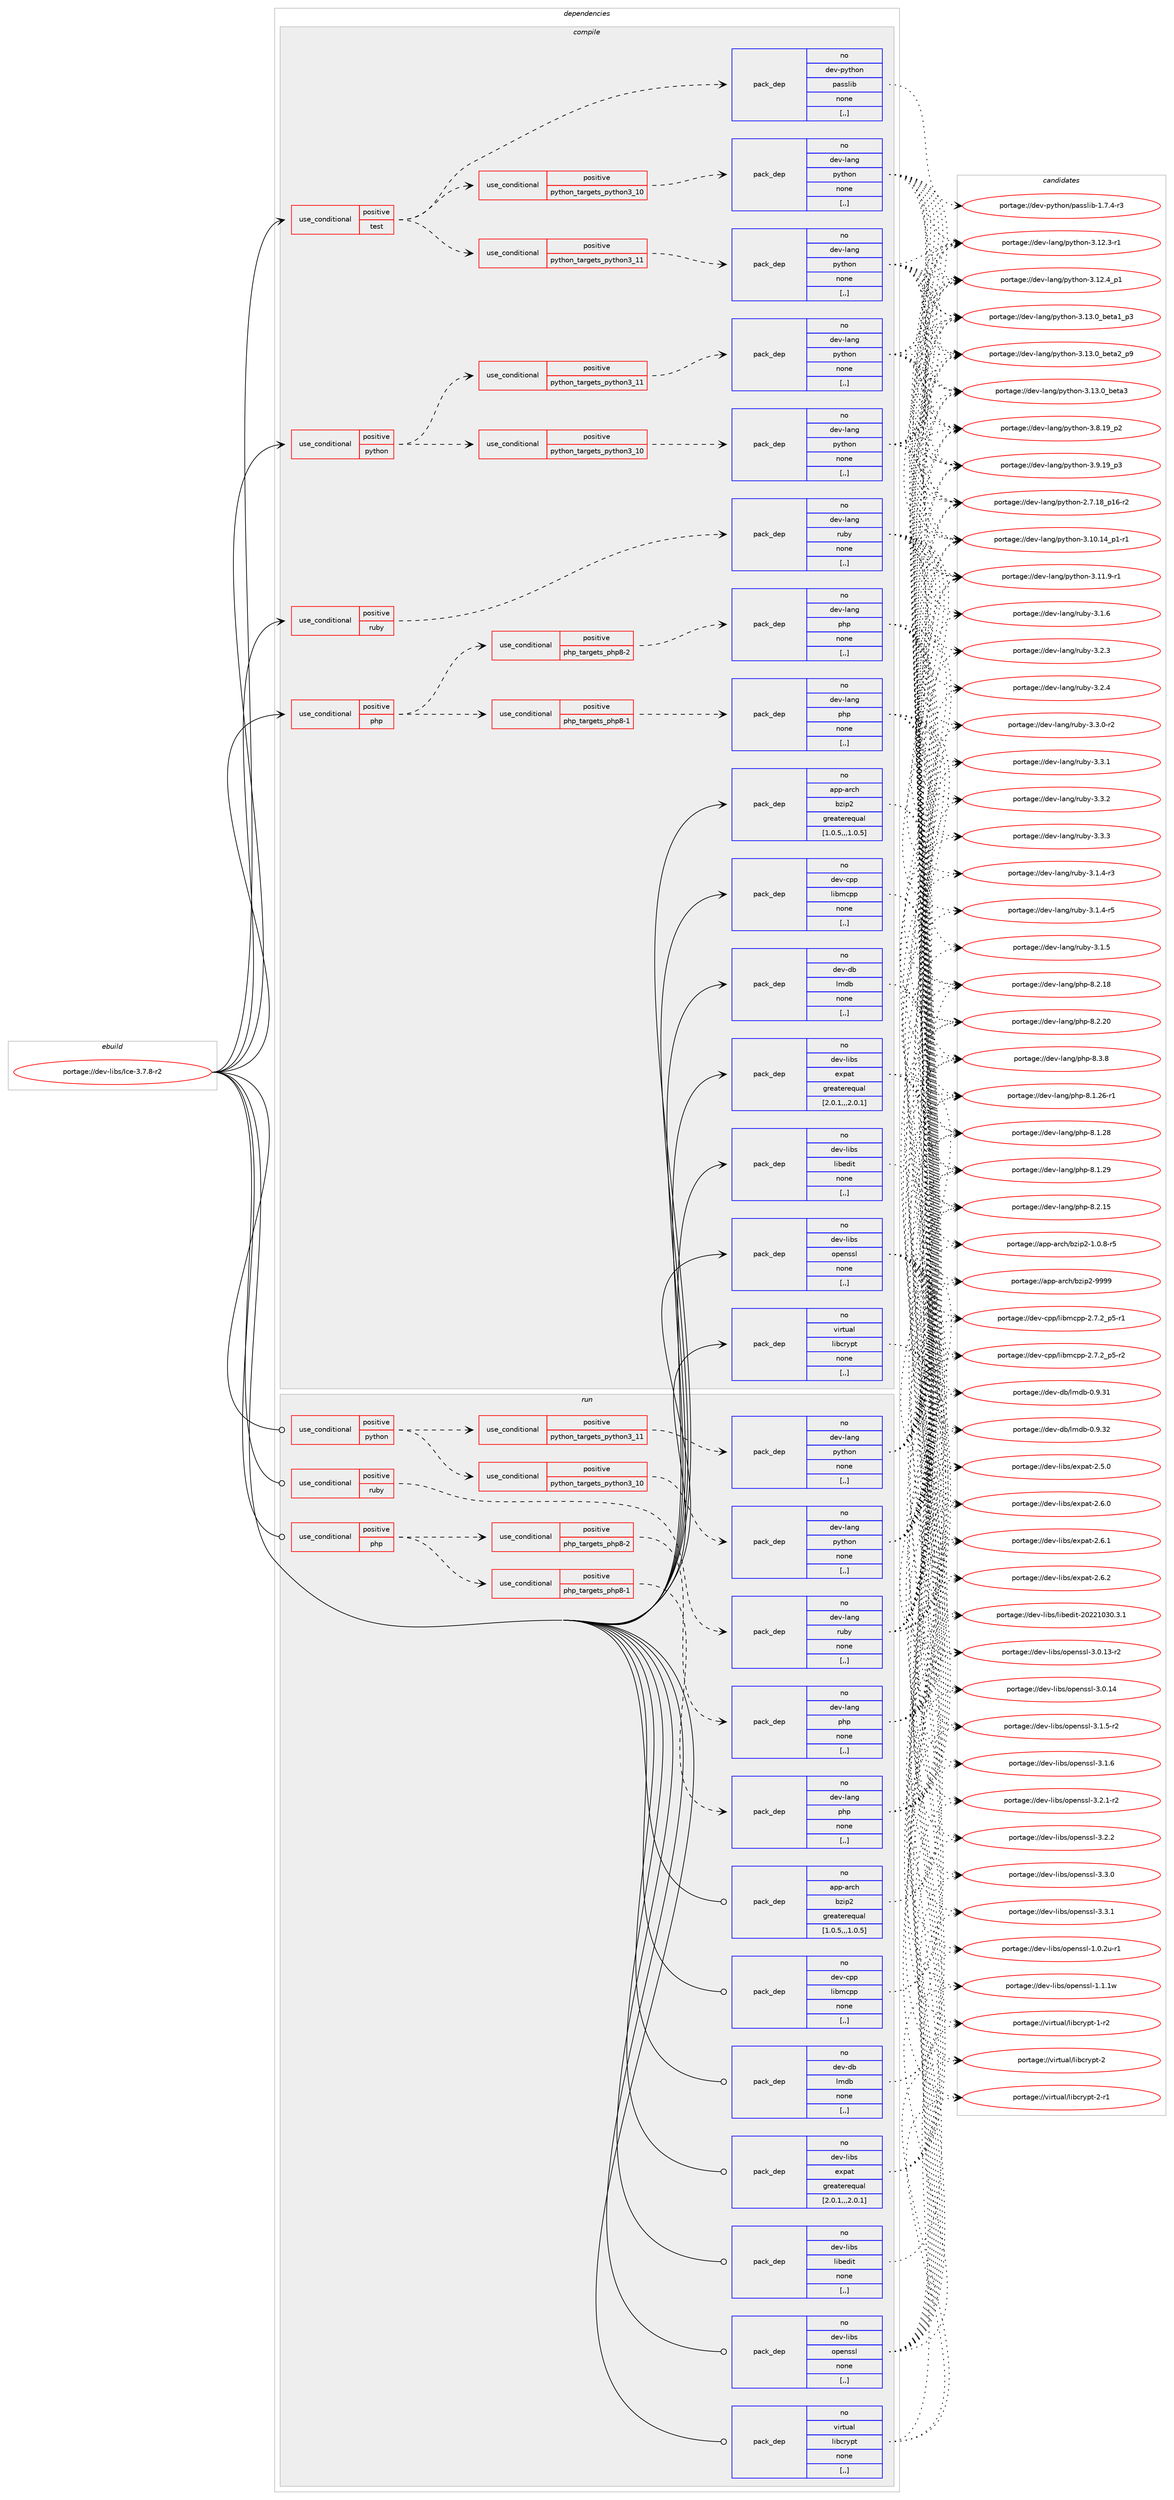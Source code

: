 digraph prolog {

# *************
# Graph options
# *************

newrank=true;
concentrate=true;
compound=true;
graph [rankdir=LR,fontname=Helvetica,fontsize=10,ranksep=1.5];#, ranksep=2.5, nodesep=0.2];
edge  [arrowhead=vee];
node  [fontname=Helvetica,fontsize=10];

# **********
# The ebuild
# **********

subgraph cluster_leftcol {
color=gray;
rank=same;
label=<<i>ebuild</i>>;
id [label="portage://dev-libs/Ice-3.7.8-r2", color=red, width=4, href="../dev-libs/Ice-3.7.8-r2.svg"];
}

# ****************
# The dependencies
# ****************

subgraph cluster_midcol {
color=gray;
label=<<i>dependencies</i>>;
subgraph cluster_compile {
fillcolor="#eeeeee";
style=filled;
label=<<i>compile</i>>;
subgraph cond24954 {
dependency103507 [label=<<TABLE BORDER="0" CELLBORDER="1" CELLSPACING="0" CELLPADDING="4"><TR><TD ROWSPAN="3" CELLPADDING="10">use_conditional</TD></TR><TR><TD>positive</TD></TR><TR><TD>php</TD></TR></TABLE>>, shape=none, color=red];
subgraph cond24955 {
dependency103508 [label=<<TABLE BORDER="0" CELLBORDER="1" CELLSPACING="0" CELLPADDING="4"><TR><TD ROWSPAN="3" CELLPADDING="10">use_conditional</TD></TR><TR><TD>positive</TD></TR><TR><TD>php_targets_php8-1</TD></TR></TABLE>>, shape=none, color=red];
subgraph pack77439 {
dependency103509 [label=<<TABLE BORDER="0" CELLBORDER="1" CELLSPACING="0" CELLPADDING="4" WIDTH="220"><TR><TD ROWSPAN="6" CELLPADDING="30">pack_dep</TD></TR><TR><TD WIDTH="110">no</TD></TR><TR><TD>dev-lang</TD></TR><TR><TD>php</TD></TR><TR><TD>none</TD></TR><TR><TD>[,,]</TD></TR></TABLE>>, shape=none, color=blue];
}
dependency103508:e -> dependency103509:w [weight=20,style="dashed",arrowhead="vee"];
}
dependency103507:e -> dependency103508:w [weight=20,style="dashed",arrowhead="vee"];
subgraph cond24956 {
dependency103510 [label=<<TABLE BORDER="0" CELLBORDER="1" CELLSPACING="0" CELLPADDING="4"><TR><TD ROWSPAN="3" CELLPADDING="10">use_conditional</TD></TR><TR><TD>positive</TD></TR><TR><TD>php_targets_php8-2</TD></TR></TABLE>>, shape=none, color=red];
subgraph pack77440 {
dependency103511 [label=<<TABLE BORDER="0" CELLBORDER="1" CELLSPACING="0" CELLPADDING="4" WIDTH="220"><TR><TD ROWSPAN="6" CELLPADDING="30">pack_dep</TD></TR><TR><TD WIDTH="110">no</TD></TR><TR><TD>dev-lang</TD></TR><TR><TD>php</TD></TR><TR><TD>none</TD></TR><TR><TD>[,,]</TD></TR></TABLE>>, shape=none, color=blue];
}
dependency103510:e -> dependency103511:w [weight=20,style="dashed",arrowhead="vee"];
}
dependency103507:e -> dependency103510:w [weight=20,style="dashed",arrowhead="vee"];
}
id:e -> dependency103507:w [weight=20,style="solid",arrowhead="vee"];
subgraph cond24957 {
dependency103512 [label=<<TABLE BORDER="0" CELLBORDER="1" CELLSPACING="0" CELLPADDING="4"><TR><TD ROWSPAN="3" CELLPADDING="10">use_conditional</TD></TR><TR><TD>positive</TD></TR><TR><TD>python</TD></TR></TABLE>>, shape=none, color=red];
subgraph cond24958 {
dependency103513 [label=<<TABLE BORDER="0" CELLBORDER="1" CELLSPACING="0" CELLPADDING="4"><TR><TD ROWSPAN="3" CELLPADDING="10">use_conditional</TD></TR><TR><TD>positive</TD></TR><TR><TD>python_targets_python3_10</TD></TR></TABLE>>, shape=none, color=red];
subgraph pack77441 {
dependency103514 [label=<<TABLE BORDER="0" CELLBORDER="1" CELLSPACING="0" CELLPADDING="4" WIDTH="220"><TR><TD ROWSPAN="6" CELLPADDING="30">pack_dep</TD></TR><TR><TD WIDTH="110">no</TD></TR><TR><TD>dev-lang</TD></TR><TR><TD>python</TD></TR><TR><TD>none</TD></TR><TR><TD>[,,]</TD></TR></TABLE>>, shape=none, color=blue];
}
dependency103513:e -> dependency103514:w [weight=20,style="dashed",arrowhead="vee"];
}
dependency103512:e -> dependency103513:w [weight=20,style="dashed",arrowhead="vee"];
subgraph cond24959 {
dependency103515 [label=<<TABLE BORDER="0" CELLBORDER="1" CELLSPACING="0" CELLPADDING="4"><TR><TD ROWSPAN="3" CELLPADDING="10">use_conditional</TD></TR><TR><TD>positive</TD></TR><TR><TD>python_targets_python3_11</TD></TR></TABLE>>, shape=none, color=red];
subgraph pack77442 {
dependency103516 [label=<<TABLE BORDER="0" CELLBORDER="1" CELLSPACING="0" CELLPADDING="4" WIDTH="220"><TR><TD ROWSPAN="6" CELLPADDING="30">pack_dep</TD></TR><TR><TD WIDTH="110">no</TD></TR><TR><TD>dev-lang</TD></TR><TR><TD>python</TD></TR><TR><TD>none</TD></TR><TR><TD>[,,]</TD></TR></TABLE>>, shape=none, color=blue];
}
dependency103515:e -> dependency103516:w [weight=20,style="dashed",arrowhead="vee"];
}
dependency103512:e -> dependency103515:w [weight=20,style="dashed",arrowhead="vee"];
}
id:e -> dependency103512:w [weight=20,style="solid",arrowhead="vee"];
subgraph cond24960 {
dependency103517 [label=<<TABLE BORDER="0" CELLBORDER="1" CELLSPACING="0" CELLPADDING="4"><TR><TD ROWSPAN="3" CELLPADDING="10">use_conditional</TD></TR><TR><TD>positive</TD></TR><TR><TD>ruby</TD></TR></TABLE>>, shape=none, color=red];
subgraph pack77443 {
dependency103518 [label=<<TABLE BORDER="0" CELLBORDER="1" CELLSPACING="0" CELLPADDING="4" WIDTH="220"><TR><TD ROWSPAN="6" CELLPADDING="30">pack_dep</TD></TR><TR><TD WIDTH="110">no</TD></TR><TR><TD>dev-lang</TD></TR><TR><TD>ruby</TD></TR><TR><TD>none</TD></TR><TR><TD>[,,]</TD></TR></TABLE>>, shape=none, color=blue];
}
dependency103517:e -> dependency103518:w [weight=20,style="dashed",arrowhead="vee"];
}
id:e -> dependency103517:w [weight=20,style="solid",arrowhead="vee"];
subgraph cond24961 {
dependency103519 [label=<<TABLE BORDER="0" CELLBORDER="1" CELLSPACING="0" CELLPADDING="4"><TR><TD ROWSPAN="3" CELLPADDING="10">use_conditional</TD></TR><TR><TD>positive</TD></TR><TR><TD>test</TD></TR></TABLE>>, shape=none, color=red];
subgraph cond24962 {
dependency103520 [label=<<TABLE BORDER="0" CELLBORDER="1" CELLSPACING="0" CELLPADDING="4"><TR><TD ROWSPAN="3" CELLPADDING="10">use_conditional</TD></TR><TR><TD>positive</TD></TR><TR><TD>python_targets_python3_10</TD></TR></TABLE>>, shape=none, color=red];
subgraph pack77444 {
dependency103521 [label=<<TABLE BORDER="0" CELLBORDER="1" CELLSPACING="0" CELLPADDING="4" WIDTH="220"><TR><TD ROWSPAN="6" CELLPADDING="30">pack_dep</TD></TR><TR><TD WIDTH="110">no</TD></TR><TR><TD>dev-lang</TD></TR><TR><TD>python</TD></TR><TR><TD>none</TD></TR><TR><TD>[,,]</TD></TR></TABLE>>, shape=none, color=blue];
}
dependency103520:e -> dependency103521:w [weight=20,style="dashed",arrowhead="vee"];
}
dependency103519:e -> dependency103520:w [weight=20,style="dashed",arrowhead="vee"];
subgraph cond24963 {
dependency103522 [label=<<TABLE BORDER="0" CELLBORDER="1" CELLSPACING="0" CELLPADDING="4"><TR><TD ROWSPAN="3" CELLPADDING="10">use_conditional</TD></TR><TR><TD>positive</TD></TR><TR><TD>python_targets_python3_11</TD></TR></TABLE>>, shape=none, color=red];
subgraph pack77445 {
dependency103523 [label=<<TABLE BORDER="0" CELLBORDER="1" CELLSPACING="0" CELLPADDING="4" WIDTH="220"><TR><TD ROWSPAN="6" CELLPADDING="30">pack_dep</TD></TR><TR><TD WIDTH="110">no</TD></TR><TR><TD>dev-lang</TD></TR><TR><TD>python</TD></TR><TR><TD>none</TD></TR><TR><TD>[,,]</TD></TR></TABLE>>, shape=none, color=blue];
}
dependency103522:e -> dependency103523:w [weight=20,style="dashed",arrowhead="vee"];
}
dependency103519:e -> dependency103522:w [weight=20,style="dashed",arrowhead="vee"];
subgraph pack77446 {
dependency103524 [label=<<TABLE BORDER="0" CELLBORDER="1" CELLSPACING="0" CELLPADDING="4" WIDTH="220"><TR><TD ROWSPAN="6" CELLPADDING="30">pack_dep</TD></TR><TR><TD WIDTH="110">no</TD></TR><TR><TD>dev-python</TD></TR><TR><TD>passlib</TD></TR><TR><TD>none</TD></TR><TR><TD>[,,]</TD></TR></TABLE>>, shape=none, color=blue];
}
dependency103519:e -> dependency103524:w [weight=20,style="dashed",arrowhead="vee"];
}
id:e -> dependency103519:w [weight=20,style="solid",arrowhead="vee"];
subgraph pack77447 {
dependency103525 [label=<<TABLE BORDER="0" CELLBORDER="1" CELLSPACING="0" CELLPADDING="4" WIDTH="220"><TR><TD ROWSPAN="6" CELLPADDING="30">pack_dep</TD></TR><TR><TD WIDTH="110">no</TD></TR><TR><TD>app-arch</TD></TR><TR><TD>bzip2</TD></TR><TR><TD>greaterequal</TD></TR><TR><TD>[1.0.5,,,1.0.5]</TD></TR></TABLE>>, shape=none, color=blue];
}
id:e -> dependency103525:w [weight=20,style="solid",arrowhead="vee"];
subgraph pack77448 {
dependency103526 [label=<<TABLE BORDER="0" CELLBORDER="1" CELLSPACING="0" CELLPADDING="4" WIDTH="220"><TR><TD ROWSPAN="6" CELLPADDING="30">pack_dep</TD></TR><TR><TD WIDTH="110">no</TD></TR><TR><TD>dev-cpp</TD></TR><TR><TD>libmcpp</TD></TR><TR><TD>none</TD></TR><TR><TD>[,,]</TD></TR></TABLE>>, shape=none, color=blue];
}
id:e -> dependency103526:w [weight=20,style="solid",arrowhead="vee"];
subgraph pack77449 {
dependency103527 [label=<<TABLE BORDER="0" CELLBORDER="1" CELLSPACING="0" CELLPADDING="4" WIDTH="220"><TR><TD ROWSPAN="6" CELLPADDING="30">pack_dep</TD></TR><TR><TD WIDTH="110">no</TD></TR><TR><TD>dev-db</TD></TR><TR><TD>lmdb</TD></TR><TR><TD>none</TD></TR><TR><TD>[,,]</TD></TR></TABLE>>, shape=none, color=blue];
}
id:e -> dependency103527:w [weight=20,style="solid",arrowhead="vee"];
subgraph pack77450 {
dependency103528 [label=<<TABLE BORDER="0" CELLBORDER="1" CELLSPACING="0" CELLPADDING="4" WIDTH="220"><TR><TD ROWSPAN="6" CELLPADDING="30">pack_dep</TD></TR><TR><TD WIDTH="110">no</TD></TR><TR><TD>dev-libs</TD></TR><TR><TD>expat</TD></TR><TR><TD>greaterequal</TD></TR><TR><TD>[2.0.1,,,2.0.1]</TD></TR></TABLE>>, shape=none, color=blue];
}
id:e -> dependency103528:w [weight=20,style="solid",arrowhead="vee"];
subgraph pack77451 {
dependency103529 [label=<<TABLE BORDER="0" CELLBORDER="1" CELLSPACING="0" CELLPADDING="4" WIDTH="220"><TR><TD ROWSPAN="6" CELLPADDING="30">pack_dep</TD></TR><TR><TD WIDTH="110">no</TD></TR><TR><TD>dev-libs</TD></TR><TR><TD>libedit</TD></TR><TR><TD>none</TD></TR><TR><TD>[,,]</TD></TR></TABLE>>, shape=none, color=blue];
}
id:e -> dependency103529:w [weight=20,style="solid",arrowhead="vee"];
subgraph pack77452 {
dependency103530 [label=<<TABLE BORDER="0" CELLBORDER="1" CELLSPACING="0" CELLPADDING="4" WIDTH="220"><TR><TD ROWSPAN="6" CELLPADDING="30">pack_dep</TD></TR><TR><TD WIDTH="110">no</TD></TR><TR><TD>dev-libs</TD></TR><TR><TD>openssl</TD></TR><TR><TD>none</TD></TR><TR><TD>[,,]</TD></TR></TABLE>>, shape=none, color=blue];
}
id:e -> dependency103530:w [weight=20,style="solid",arrowhead="vee"];
subgraph pack77453 {
dependency103531 [label=<<TABLE BORDER="0" CELLBORDER="1" CELLSPACING="0" CELLPADDING="4" WIDTH="220"><TR><TD ROWSPAN="6" CELLPADDING="30">pack_dep</TD></TR><TR><TD WIDTH="110">no</TD></TR><TR><TD>virtual</TD></TR><TR><TD>libcrypt</TD></TR><TR><TD>none</TD></TR><TR><TD>[,,]</TD></TR></TABLE>>, shape=none, color=blue];
}
id:e -> dependency103531:w [weight=20,style="solid",arrowhead="vee"];
}
subgraph cluster_compileandrun {
fillcolor="#eeeeee";
style=filled;
label=<<i>compile and run</i>>;
}
subgraph cluster_run {
fillcolor="#eeeeee";
style=filled;
label=<<i>run</i>>;
subgraph cond24964 {
dependency103532 [label=<<TABLE BORDER="0" CELLBORDER="1" CELLSPACING="0" CELLPADDING="4"><TR><TD ROWSPAN="3" CELLPADDING="10">use_conditional</TD></TR><TR><TD>positive</TD></TR><TR><TD>php</TD></TR></TABLE>>, shape=none, color=red];
subgraph cond24965 {
dependency103533 [label=<<TABLE BORDER="0" CELLBORDER="1" CELLSPACING="0" CELLPADDING="4"><TR><TD ROWSPAN="3" CELLPADDING="10">use_conditional</TD></TR><TR><TD>positive</TD></TR><TR><TD>php_targets_php8-1</TD></TR></TABLE>>, shape=none, color=red];
subgraph pack77454 {
dependency103534 [label=<<TABLE BORDER="0" CELLBORDER="1" CELLSPACING="0" CELLPADDING="4" WIDTH="220"><TR><TD ROWSPAN="6" CELLPADDING="30">pack_dep</TD></TR><TR><TD WIDTH="110">no</TD></TR><TR><TD>dev-lang</TD></TR><TR><TD>php</TD></TR><TR><TD>none</TD></TR><TR><TD>[,,]</TD></TR></TABLE>>, shape=none, color=blue];
}
dependency103533:e -> dependency103534:w [weight=20,style="dashed",arrowhead="vee"];
}
dependency103532:e -> dependency103533:w [weight=20,style="dashed",arrowhead="vee"];
subgraph cond24966 {
dependency103535 [label=<<TABLE BORDER="0" CELLBORDER="1" CELLSPACING="0" CELLPADDING="4"><TR><TD ROWSPAN="3" CELLPADDING="10">use_conditional</TD></TR><TR><TD>positive</TD></TR><TR><TD>php_targets_php8-2</TD></TR></TABLE>>, shape=none, color=red];
subgraph pack77455 {
dependency103536 [label=<<TABLE BORDER="0" CELLBORDER="1" CELLSPACING="0" CELLPADDING="4" WIDTH="220"><TR><TD ROWSPAN="6" CELLPADDING="30">pack_dep</TD></TR><TR><TD WIDTH="110">no</TD></TR><TR><TD>dev-lang</TD></TR><TR><TD>php</TD></TR><TR><TD>none</TD></TR><TR><TD>[,,]</TD></TR></TABLE>>, shape=none, color=blue];
}
dependency103535:e -> dependency103536:w [weight=20,style="dashed",arrowhead="vee"];
}
dependency103532:e -> dependency103535:w [weight=20,style="dashed",arrowhead="vee"];
}
id:e -> dependency103532:w [weight=20,style="solid",arrowhead="odot"];
subgraph cond24967 {
dependency103537 [label=<<TABLE BORDER="0" CELLBORDER="1" CELLSPACING="0" CELLPADDING="4"><TR><TD ROWSPAN="3" CELLPADDING="10">use_conditional</TD></TR><TR><TD>positive</TD></TR><TR><TD>python</TD></TR></TABLE>>, shape=none, color=red];
subgraph cond24968 {
dependency103538 [label=<<TABLE BORDER="0" CELLBORDER="1" CELLSPACING="0" CELLPADDING="4"><TR><TD ROWSPAN="3" CELLPADDING="10">use_conditional</TD></TR><TR><TD>positive</TD></TR><TR><TD>python_targets_python3_10</TD></TR></TABLE>>, shape=none, color=red];
subgraph pack77456 {
dependency103539 [label=<<TABLE BORDER="0" CELLBORDER="1" CELLSPACING="0" CELLPADDING="4" WIDTH="220"><TR><TD ROWSPAN="6" CELLPADDING="30">pack_dep</TD></TR><TR><TD WIDTH="110">no</TD></TR><TR><TD>dev-lang</TD></TR><TR><TD>python</TD></TR><TR><TD>none</TD></TR><TR><TD>[,,]</TD></TR></TABLE>>, shape=none, color=blue];
}
dependency103538:e -> dependency103539:w [weight=20,style="dashed",arrowhead="vee"];
}
dependency103537:e -> dependency103538:w [weight=20,style="dashed",arrowhead="vee"];
subgraph cond24969 {
dependency103540 [label=<<TABLE BORDER="0" CELLBORDER="1" CELLSPACING="0" CELLPADDING="4"><TR><TD ROWSPAN="3" CELLPADDING="10">use_conditional</TD></TR><TR><TD>positive</TD></TR><TR><TD>python_targets_python3_11</TD></TR></TABLE>>, shape=none, color=red];
subgraph pack77457 {
dependency103541 [label=<<TABLE BORDER="0" CELLBORDER="1" CELLSPACING="0" CELLPADDING="4" WIDTH="220"><TR><TD ROWSPAN="6" CELLPADDING="30">pack_dep</TD></TR><TR><TD WIDTH="110">no</TD></TR><TR><TD>dev-lang</TD></TR><TR><TD>python</TD></TR><TR><TD>none</TD></TR><TR><TD>[,,]</TD></TR></TABLE>>, shape=none, color=blue];
}
dependency103540:e -> dependency103541:w [weight=20,style="dashed",arrowhead="vee"];
}
dependency103537:e -> dependency103540:w [weight=20,style="dashed",arrowhead="vee"];
}
id:e -> dependency103537:w [weight=20,style="solid",arrowhead="odot"];
subgraph cond24970 {
dependency103542 [label=<<TABLE BORDER="0" CELLBORDER="1" CELLSPACING="0" CELLPADDING="4"><TR><TD ROWSPAN="3" CELLPADDING="10">use_conditional</TD></TR><TR><TD>positive</TD></TR><TR><TD>ruby</TD></TR></TABLE>>, shape=none, color=red];
subgraph pack77458 {
dependency103543 [label=<<TABLE BORDER="0" CELLBORDER="1" CELLSPACING="0" CELLPADDING="4" WIDTH="220"><TR><TD ROWSPAN="6" CELLPADDING="30">pack_dep</TD></TR><TR><TD WIDTH="110">no</TD></TR><TR><TD>dev-lang</TD></TR><TR><TD>ruby</TD></TR><TR><TD>none</TD></TR><TR><TD>[,,]</TD></TR></TABLE>>, shape=none, color=blue];
}
dependency103542:e -> dependency103543:w [weight=20,style="dashed",arrowhead="vee"];
}
id:e -> dependency103542:w [weight=20,style="solid",arrowhead="odot"];
subgraph pack77459 {
dependency103544 [label=<<TABLE BORDER="0" CELLBORDER="1" CELLSPACING="0" CELLPADDING="4" WIDTH="220"><TR><TD ROWSPAN="6" CELLPADDING="30">pack_dep</TD></TR><TR><TD WIDTH="110">no</TD></TR><TR><TD>app-arch</TD></TR><TR><TD>bzip2</TD></TR><TR><TD>greaterequal</TD></TR><TR><TD>[1.0.5,,,1.0.5]</TD></TR></TABLE>>, shape=none, color=blue];
}
id:e -> dependency103544:w [weight=20,style="solid",arrowhead="odot"];
subgraph pack77460 {
dependency103545 [label=<<TABLE BORDER="0" CELLBORDER="1" CELLSPACING="0" CELLPADDING="4" WIDTH="220"><TR><TD ROWSPAN="6" CELLPADDING="30">pack_dep</TD></TR><TR><TD WIDTH="110">no</TD></TR><TR><TD>dev-cpp</TD></TR><TR><TD>libmcpp</TD></TR><TR><TD>none</TD></TR><TR><TD>[,,]</TD></TR></TABLE>>, shape=none, color=blue];
}
id:e -> dependency103545:w [weight=20,style="solid",arrowhead="odot"];
subgraph pack77461 {
dependency103546 [label=<<TABLE BORDER="0" CELLBORDER="1" CELLSPACING="0" CELLPADDING="4" WIDTH="220"><TR><TD ROWSPAN="6" CELLPADDING="30">pack_dep</TD></TR><TR><TD WIDTH="110">no</TD></TR><TR><TD>dev-db</TD></TR><TR><TD>lmdb</TD></TR><TR><TD>none</TD></TR><TR><TD>[,,]</TD></TR></TABLE>>, shape=none, color=blue];
}
id:e -> dependency103546:w [weight=20,style="solid",arrowhead="odot"];
subgraph pack77462 {
dependency103547 [label=<<TABLE BORDER="0" CELLBORDER="1" CELLSPACING="0" CELLPADDING="4" WIDTH="220"><TR><TD ROWSPAN="6" CELLPADDING="30">pack_dep</TD></TR><TR><TD WIDTH="110">no</TD></TR><TR><TD>dev-libs</TD></TR><TR><TD>expat</TD></TR><TR><TD>greaterequal</TD></TR><TR><TD>[2.0.1,,,2.0.1]</TD></TR></TABLE>>, shape=none, color=blue];
}
id:e -> dependency103547:w [weight=20,style="solid",arrowhead="odot"];
subgraph pack77463 {
dependency103548 [label=<<TABLE BORDER="0" CELLBORDER="1" CELLSPACING="0" CELLPADDING="4" WIDTH="220"><TR><TD ROWSPAN="6" CELLPADDING="30">pack_dep</TD></TR><TR><TD WIDTH="110">no</TD></TR><TR><TD>dev-libs</TD></TR><TR><TD>libedit</TD></TR><TR><TD>none</TD></TR><TR><TD>[,,]</TD></TR></TABLE>>, shape=none, color=blue];
}
id:e -> dependency103548:w [weight=20,style="solid",arrowhead="odot"];
subgraph pack77464 {
dependency103549 [label=<<TABLE BORDER="0" CELLBORDER="1" CELLSPACING="0" CELLPADDING="4" WIDTH="220"><TR><TD ROWSPAN="6" CELLPADDING="30">pack_dep</TD></TR><TR><TD WIDTH="110">no</TD></TR><TR><TD>dev-libs</TD></TR><TR><TD>openssl</TD></TR><TR><TD>none</TD></TR><TR><TD>[,,]</TD></TR></TABLE>>, shape=none, color=blue];
}
id:e -> dependency103549:w [weight=20,style="solid",arrowhead="odot"];
subgraph pack77465 {
dependency103550 [label=<<TABLE BORDER="0" CELLBORDER="1" CELLSPACING="0" CELLPADDING="4" WIDTH="220"><TR><TD ROWSPAN="6" CELLPADDING="30">pack_dep</TD></TR><TR><TD WIDTH="110">no</TD></TR><TR><TD>virtual</TD></TR><TR><TD>libcrypt</TD></TR><TR><TD>none</TD></TR><TR><TD>[,,]</TD></TR></TABLE>>, shape=none, color=blue];
}
id:e -> dependency103550:w [weight=20,style="solid",arrowhead="odot"];
}
}

# **************
# The candidates
# **************

subgraph cluster_choices {
rank=same;
color=gray;
label=<<i>candidates</i>>;

subgraph choice77439 {
color=black;
nodesep=1;
choice100101118451089711010347112104112455646494650544511449 [label="portage://dev-lang/php-8.1.26-r1", color=red, width=4,href="../dev-lang/php-8.1.26-r1.svg"];
choice10010111845108971101034711210411245564649465056 [label="portage://dev-lang/php-8.1.28", color=red, width=4,href="../dev-lang/php-8.1.28.svg"];
choice10010111845108971101034711210411245564649465057 [label="portage://dev-lang/php-8.1.29", color=red, width=4,href="../dev-lang/php-8.1.29.svg"];
choice10010111845108971101034711210411245564650464953 [label="portage://dev-lang/php-8.2.15", color=red, width=4,href="../dev-lang/php-8.2.15.svg"];
choice10010111845108971101034711210411245564650464956 [label="portage://dev-lang/php-8.2.18", color=red, width=4,href="../dev-lang/php-8.2.18.svg"];
choice10010111845108971101034711210411245564650465048 [label="portage://dev-lang/php-8.2.20", color=red, width=4,href="../dev-lang/php-8.2.20.svg"];
choice100101118451089711010347112104112455646514656 [label="portage://dev-lang/php-8.3.8", color=red, width=4,href="../dev-lang/php-8.3.8.svg"];
dependency103509:e -> choice100101118451089711010347112104112455646494650544511449:w [style=dotted,weight="100"];
dependency103509:e -> choice10010111845108971101034711210411245564649465056:w [style=dotted,weight="100"];
dependency103509:e -> choice10010111845108971101034711210411245564649465057:w [style=dotted,weight="100"];
dependency103509:e -> choice10010111845108971101034711210411245564650464953:w [style=dotted,weight="100"];
dependency103509:e -> choice10010111845108971101034711210411245564650464956:w [style=dotted,weight="100"];
dependency103509:e -> choice10010111845108971101034711210411245564650465048:w [style=dotted,weight="100"];
dependency103509:e -> choice100101118451089711010347112104112455646514656:w [style=dotted,weight="100"];
}
subgraph choice77440 {
color=black;
nodesep=1;
choice100101118451089711010347112104112455646494650544511449 [label="portage://dev-lang/php-8.1.26-r1", color=red, width=4,href="../dev-lang/php-8.1.26-r1.svg"];
choice10010111845108971101034711210411245564649465056 [label="portage://dev-lang/php-8.1.28", color=red, width=4,href="../dev-lang/php-8.1.28.svg"];
choice10010111845108971101034711210411245564649465057 [label="portage://dev-lang/php-8.1.29", color=red, width=4,href="../dev-lang/php-8.1.29.svg"];
choice10010111845108971101034711210411245564650464953 [label="portage://dev-lang/php-8.2.15", color=red, width=4,href="../dev-lang/php-8.2.15.svg"];
choice10010111845108971101034711210411245564650464956 [label="portage://dev-lang/php-8.2.18", color=red, width=4,href="../dev-lang/php-8.2.18.svg"];
choice10010111845108971101034711210411245564650465048 [label="portage://dev-lang/php-8.2.20", color=red, width=4,href="../dev-lang/php-8.2.20.svg"];
choice100101118451089711010347112104112455646514656 [label="portage://dev-lang/php-8.3.8", color=red, width=4,href="../dev-lang/php-8.3.8.svg"];
dependency103511:e -> choice100101118451089711010347112104112455646494650544511449:w [style=dotted,weight="100"];
dependency103511:e -> choice10010111845108971101034711210411245564649465056:w [style=dotted,weight="100"];
dependency103511:e -> choice10010111845108971101034711210411245564649465057:w [style=dotted,weight="100"];
dependency103511:e -> choice10010111845108971101034711210411245564650464953:w [style=dotted,weight="100"];
dependency103511:e -> choice10010111845108971101034711210411245564650464956:w [style=dotted,weight="100"];
dependency103511:e -> choice10010111845108971101034711210411245564650465048:w [style=dotted,weight="100"];
dependency103511:e -> choice100101118451089711010347112104112455646514656:w [style=dotted,weight="100"];
}
subgraph choice77441 {
color=black;
nodesep=1;
choice100101118451089711010347112121116104111110455046554649569511249544511450 [label="portage://dev-lang/python-2.7.18_p16-r2", color=red, width=4,href="../dev-lang/python-2.7.18_p16-r2.svg"];
choice100101118451089711010347112121116104111110455146494846495295112494511449 [label="portage://dev-lang/python-3.10.14_p1-r1", color=red, width=4,href="../dev-lang/python-3.10.14_p1-r1.svg"];
choice100101118451089711010347112121116104111110455146494946574511449 [label="portage://dev-lang/python-3.11.9-r1", color=red, width=4,href="../dev-lang/python-3.11.9-r1.svg"];
choice100101118451089711010347112121116104111110455146495046514511449 [label="portage://dev-lang/python-3.12.3-r1", color=red, width=4,href="../dev-lang/python-3.12.3-r1.svg"];
choice100101118451089711010347112121116104111110455146495046529511249 [label="portage://dev-lang/python-3.12.4_p1", color=red, width=4,href="../dev-lang/python-3.12.4_p1.svg"];
choice10010111845108971101034711212111610411111045514649514648959810111697499511251 [label="portage://dev-lang/python-3.13.0_beta1_p3", color=red, width=4,href="../dev-lang/python-3.13.0_beta1_p3.svg"];
choice10010111845108971101034711212111610411111045514649514648959810111697509511257 [label="portage://dev-lang/python-3.13.0_beta2_p9", color=red, width=4,href="../dev-lang/python-3.13.0_beta2_p9.svg"];
choice1001011184510897110103471121211161041111104551464951464895981011169751 [label="portage://dev-lang/python-3.13.0_beta3", color=red, width=4,href="../dev-lang/python-3.13.0_beta3.svg"];
choice100101118451089711010347112121116104111110455146564649579511250 [label="portage://dev-lang/python-3.8.19_p2", color=red, width=4,href="../dev-lang/python-3.8.19_p2.svg"];
choice100101118451089711010347112121116104111110455146574649579511251 [label="portage://dev-lang/python-3.9.19_p3", color=red, width=4,href="../dev-lang/python-3.9.19_p3.svg"];
dependency103514:e -> choice100101118451089711010347112121116104111110455046554649569511249544511450:w [style=dotted,weight="100"];
dependency103514:e -> choice100101118451089711010347112121116104111110455146494846495295112494511449:w [style=dotted,weight="100"];
dependency103514:e -> choice100101118451089711010347112121116104111110455146494946574511449:w [style=dotted,weight="100"];
dependency103514:e -> choice100101118451089711010347112121116104111110455146495046514511449:w [style=dotted,weight="100"];
dependency103514:e -> choice100101118451089711010347112121116104111110455146495046529511249:w [style=dotted,weight="100"];
dependency103514:e -> choice10010111845108971101034711212111610411111045514649514648959810111697499511251:w [style=dotted,weight="100"];
dependency103514:e -> choice10010111845108971101034711212111610411111045514649514648959810111697509511257:w [style=dotted,weight="100"];
dependency103514:e -> choice1001011184510897110103471121211161041111104551464951464895981011169751:w [style=dotted,weight="100"];
dependency103514:e -> choice100101118451089711010347112121116104111110455146564649579511250:w [style=dotted,weight="100"];
dependency103514:e -> choice100101118451089711010347112121116104111110455146574649579511251:w [style=dotted,weight="100"];
}
subgraph choice77442 {
color=black;
nodesep=1;
choice100101118451089711010347112121116104111110455046554649569511249544511450 [label="portage://dev-lang/python-2.7.18_p16-r2", color=red, width=4,href="../dev-lang/python-2.7.18_p16-r2.svg"];
choice100101118451089711010347112121116104111110455146494846495295112494511449 [label="portage://dev-lang/python-3.10.14_p1-r1", color=red, width=4,href="../dev-lang/python-3.10.14_p1-r1.svg"];
choice100101118451089711010347112121116104111110455146494946574511449 [label="portage://dev-lang/python-3.11.9-r1", color=red, width=4,href="../dev-lang/python-3.11.9-r1.svg"];
choice100101118451089711010347112121116104111110455146495046514511449 [label="portage://dev-lang/python-3.12.3-r1", color=red, width=4,href="../dev-lang/python-3.12.3-r1.svg"];
choice100101118451089711010347112121116104111110455146495046529511249 [label="portage://dev-lang/python-3.12.4_p1", color=red, width=4,href="../dev-lang/python-3.12.4_p1.svg"];
choice10010111845108971101034711212111610411111045514649514648959810111697499511251 [label="portage://dev-lang/python-3.13.0_beta1_p3", color=red, width=4,href="../dev-lang/python-3.13.0_beta1_p3.svg"];
choice10010111845108971101034711212111610411111045514649514648959810111697509511257 [label="portage://dev-lang/python-3.13.0_beta2_p9", color=red, width=4,href="../dev-lang/python-3.13.0_beta2_p9.svg"];
choice1001011184510897110103471121211161041111104551464951464895981011169751 [label="portage://dev-lang/python-3.13.0_beta3", color=red, width=4,href="../dev-lang/python-3.13.0_beta3.svg"];
choice100101118451089711010347112121116104111110455146564649579511250 [label="portage://dev-lang/python-3.8.19_p2", color=red, width=4,href="../dev-lang/python-3.8.19_p2.svg"];
choice100101118451089711010347112121116104111110455146574649579511251 [label="portage://dev-lang/python-3.9.19_p3", color=red, width=4,href="../dev-lang/python-3.9.19_p3.svg"];
dependency103516:e -> choice100101118451089711010347112121116104111110455046554649569511249544511450:w [style=dotted,weight="100"];
dependency103516:e -> choice100101118451089711010347112121116104111110455146494846495295112494511449:w [style=dotted,weight="100"];
dependency103516:e -> choice100101118451089711010347112121116104111110455146494946574511449:w [style=dotted,weight="100"];
dependency103516:e -> choice100101118451089711010347112121116104111110455146495046514511449:w [style=dotted,weight="100"];
dependency103516:e -> choice100101118451089711010347112121116104111110455146495046529511249:w [style=dotted,weight="100"];
dependency103516:e -> choice10010111845108971101034711212111610411111045514649514648959810111697499511251:w [style=dotted,weight="100"];
dependency103516:e -> choice10010111845108971101034711212111610411111045514649514648959810111697509511257:w [style=dotted,weight="100"];
dependency103516:e -> choice1001011184510897110103471121211161041111104551464951464895981011169751:w [style=dotted,weight="100"];
dependency103516:e -> choice100101118451089711010347112121116104111110455146564649579511250:w [style=dotted,weight="100"];
dependency103516:e -> choice100101118451089711010347112121116104111110455146574649579511251:w [style=dotted,weight="100"];
}
subgraph choice77443 {
color=black;
nodesep=1;
choice100101118451089711010347114117981214551464946524511451 [label="portage://dev-lang/ruby-3.1.4-r3", color=red, width=4,href="../dev-lang/ruby-3.1.4-r3.svg"];
choice100101118451089711010347114117981214551464946524511453 [label="portage://dev-lang/ruby-3.1.4-r5", color=red, width=4,href="../dev-lang/ruby-3.1.4-r5.svg"];
choice10010111845108971101034711411798121455146494653 [label="portage://dev-lang/ruby-3.1.5", color=red, width=4,href="../dev-lang/ruby-3.1.5.svg"];
choice10010111845108971101034711411798121455146494654 [label="portage://dev-lang/ruby-3.1.6", color=red, width=4,href="../dev-lang/ruby-3.1.6.svg"];
choice10010111845108971101034711411798121455146504651 [label="portage://dev-lang/ruby-3.2.3", color=red, width=4,href="../dev-lang/ruby-3.2.3.svg"];
choice10010111845108971101034711411798121455146504652 [label="portage://dev-lang/ruby-3.2.4", color=red, width=4,href="../dev-lang/ruby-3.2.4.svg"];
choice100101118451089711010347114117981214551465146484511450 [label="portage://dev-lang/ruby-3.3.0-r2", color=red, width=4,href="../dev-lang/ruby-3.3.0-r2.svg"];
choice10010111845108971101034711411798121455146514649 [label="portage://dev-lang/ruby-3.3.1", color=red, width=4,href="../dev-lang/ruby-3.3.1.svg"];
choice10010111845108971101034711411798121455146514650 [label="portage://dev-lang/ruby-3.3.2", color=red, width=4,href="../dev-lang/ruby-3.3.2.svg"];
choice10010111845108971101034711411798121455146514651 [label="portage://dev-lang/ruby-3.3.3", color=red, width=4,href="../dev-lang/ruby-3.3.3.svg"];
dependency103518:e -> choice100101118451089711010347114117981214551464946524511451:w [style=dotted,weight="100"];
dependency103518:e -> choice100101118451089711010347114117981214551464946524511453:w [style=dotted,weight="100"];
dependency103518:e -> choice10010111845108971101034711411798121455146494653:w [style=dotted,weight="100"];
dependency103518:e -> choice10010111845108971101034711411798121455146494654:w [style=dotted,weight="100"];
dependency103518:e -> choice10010111845108971101034711411798121455146504651:w [style=dotted,weight="100"];
dependency103518:e -> choice10010111845108971101034711411798121455146504652:w [style=dotted,weight="100"];
dependency103518:e -> choice100101118451089711010347114117981214551465146484511450:w [style=dotted,weight="100"];
dependency103518:e -> choice10010111845108971101034711411798121455146514649:w [style=dotted,weight="100"];
dependency103518:e -> choice10010111845108971101034711411798121455146514650:w [style=dotted,weight="100"];
dependency103518:e -> choice10010111845108971101034711411798121455146514651:w [style=dotted,weight="100"];
}
subgraph choice77444 {
color=black;
nodesep=1;
choice100101118451089711010347112121116104111110455046554649569511249544511450 [label="portage://dev-lang/python-2.7.18_p16-r2", color=red, width=4,href="../dev-lang/python-2.7.18_p16-r2.svg"];
choice100101118451089711010347112121116104111110455146494846495295112494511449 [label="portage://dev-lang/python-3.10.14_p1-r1", color=red, width=4,href="../dev-lang/python-3.10.14_p1-r1.svg"];
choice100101118451089711010347112121116104111110455146494946574511449 [label="portage://dev-lang/python-3.11.9-r1", color=red, width=4,href="../dev-lang/python-3.11.9-r1.svg"];
choice100101118451089711010347112121116104111110455146495046514511449 [label="portage://dev-lang/python-3.12.3-r1", color=red, width=4,href="../dev-lang/python-3.12.3-r1.svg"];
choice100101118451089711010347112121116104111110455146495046529511249 [label="portage://dev-lang/python-3.12.4_p1", color=red, width=4,href="../dev-lang/python-3.12.4_p1.svg"];
choice10010111845108971101034711212111610411111045514649514648959810111697499511251 [label="portage://dev-lang/python-3.13.0_beta1_p3", color=red, width=4,href="../dev-lang/python-3.13.0_beta1_p3.svg"];
choice10010111845108971101034711212111610411111045514649514648959810111697509511257 [label="portage://dev-lang/python-3.13.0_beta2_p9", color=red, width=4,href="../dev-lang/python-3.13.0_beta2_p9.svg"];
choice1001011184510897110103471121211161041111104551464951464895981011169751 [label="portage://dev-lang/python-3.13.0_beta3", color=red, width=4,href="../dev-lang/python-3.13.0_beta3.svg"];
choice100101118451089711010347112121116104111110455146564649579511250 [label="portage://dev-lang/python-3.8.19_p2", color=red, width=4,href="../dev-lang/python-3.8.19_p2.svg"];
choice100101118451089711010347112121116104111110455146574649579511251 [label="portage://dev-lang/python-3.9.19_p3", color=red, width=4,href="../dev-lang/python-3.9.19_p3.svg"];
dependency103521:e -> choice100101118451089711010347112121116104111110455046554649569511249544511450:w [style=dotted,weight="100"];
dependency103521:e -> choice100101118451089711010347112121116104111110455146494846495295112494511449:w [style=dotted,weight="100"];
dependency103521:e -> choice100101118451089711010347112121116104111110455146494946574511449:w [style=dotted,weight="100"];
dependency103521:e -> choice100101118451089711010347112121116104111110455146495046514511449:w [style=dotted,weight="100"];
dependency103521:e -> choice100101118451089711010347112121116104111110455146495046529511249:w [style=dotted,weight="100"];
dependency103521:e -> choice10010111845108971101034711212111610411111045514649514648959810111697499511251:w [style=dotted,weight="100"];
dependency103521:e -> choice10010111845108971101034711212111610411111045514649514648959810111697509511257:w [style=dotted,weight="100"];
dependency103521:e -> choice1001011184510897110103471121211161041111104551464951464895981011169751:w [style=dotted,weight="100"];
dependency103521:e -> choice100101118451089711010347112121116104111110455146564649579511250:w [style=dotted,weight="100"];
dependency103521:e -> choice100101118451089711010347112121116104111110455146574649579511251:w [style=dotted,weight="100"];
}
subgraph choice77445 {
color=black;
nodesep=1;
choice100101118451089711010347112121116104111110455046554649569511249544511450 [label="portage://dev-lang/python-2.7.18_p16-r2", color=red, width=4,href="../dev-lang/python-2.7.18_p16-r2.svg"];
choice100101118451089711010347112121116104111110455146494846495295112494511449 [label="portage://dev-lang/python-3.10.14_p1-r1", color=red, width=4,href="../dev-lang/python-3.10.14_p1-r1.svg"];
choice100101118451089711010347112121116104111110455146494946574511449 [label="portage://dev-lang/python-3.11.9-r1", color=red, width=4,href="../dev-lang/python-3.11.9-r1.svg"];
choice100101118451089711010347112121116104111110455146495046514511449 [label="portage://dev-lang/python-3.12.3-r1", color=red, width=4,href="../dev-lang/python-3.12.3-r1.svg"];
choice100101118451089711010347112121116104111110455146495046529511249 [label="portage://dev-lang/python-3.12.4_p1", color=red, width=4,href="../dev-lang/python-3.12.4_p1.svg"];
choice10010111845108971101034711212111610411111045514649514648959810111697499511251 [label="portage://dev-lang/python-3.13.0_beta1_p3", color=red, width=4,href="../dev-lang/python-3.13.0_beta1_p3.svg"];
choice10010111845108971101034711212111610411111045514649514648959810111697509511257 [label="portage://dev-lang/python-3.13.0_beta2_p9", color=red, width=4,href="../dev-lang/python-3.13.0_beta2_p9.svg"];
choice1001011184510897110103471121211161041111104551464951464895981011169751 [label="portage://dev-lang/python-3.13.0_beta3", color=red, width=4,href="../dev-lang/python-3.13.0_beta3.svg"];
choice100101118451089711010347112121116104111110455146564649579511250 [label="portage://dev-lang/python-3.8.19_p2", color=red, width=4,href="../dev-lang/python-3.8.19_p2.svg"];
choice100101118451089711010347112121116104111110455146574649579511251 [label="portage://dev-lang/python-3.9.19_p3", color=red, width=4,href="../dev-lang/python-3.9.19_p3.svg"];
dependency103523:e -> choice100101118451089711010347112121116104111110455046554649569511249544511450:w [style=dotted,weight="100"];
dependency103523:e -> choice100101118451089711010347112121116104111110455146494846495295112494511449:w [style=dotted,weight="100"];
dependency103523:e -> choice100101118451089711010347112121116104111110455146494946574511449:w [style=dotted,weight="100"];
dependency103523:e -> choice100101118451089711010347112121116104111110455146495046514511449:w [style=dotted,weight="100"];
dependency103523:e -> choice100101118451089711010347112121116104111110455146495046529511249:w [style=dotted,weight="100"];
dependency103523:e -> choice10010111845108971101034711212111610411111045514649514648959810111697499511251:w [style=dotted,weight="100"];
dependency103523:e -> choice10010111845108971101034711212111610411111045514649514648959810111697509511257:w [style=dotted,weight="100"];
dependency103523:e -> choice1001011184510897110103471121211161041111104551464951464895981011169751:w [style=dotted,weight="100"];
dependency103523:e -> choice100101118451089711010347112121116104111110455146564649579511250:w [style=dotted,weight="100"];
dependency103523:e -> choice100101118451089711010347112121116104111110455146574649579511251:w [style=dotted,weight="100"];
}
subgraph choice77446 {
color=black;
nodesep=1;
choice100101118451121211161041111104711297115115108105984549465546524511451 [label="portage://dev-python/passlib-1.7.4-r3", color=red, width=4,href="../dev-python/passlib-1.7.4-r3.svg"];
dependency103524:e -> choice100101118451121211161041111104711297115115108105984549465546524511451:w [style=dotted,weight="100"];
}
subgraph choice77447 {
color=black;
nodesep=1;
choice971121124597114991044798122105112504549464846564511453 [label="portage://app-arch/bzip2-1.0.8-r5", color=red, width=4,href="../app-arch/bzip2-1.0.8-r5.svg"];
choice971121124597114991044798122105112504557575757 [label="portage://app-arch/bzip2-9999", color=red, width=4,href="../app-arch/bzip2-9999.svg"];
dependency103525:e -> choice971121124597114991044798122105112504549464846564511453:w [style=dotted,weight="100"];
dependency103525:e -> choice971121124597114991044798122105112504557575757:w [style=dotted,weight="100"];
}
subgraph choice77448 {
color=black;
nodesep=1;
choice100101118459911211247108105981099911211245504655465095112534511449 [label="portage://dev-cpp/libmcpp-2.7.2_p5-r1", color=red, width=4,href="../dev-cpp/libmcpp-2.7.2_p5-r1.svg"];
choice100101118459911211247108105981099911211245504655465095112534511450 [label="portage://dev-cpp/libmcpp-2.7.2_p5-r2", color=red, width=4,href="../dev-cpp/libmcpp-2.7.2_p5-r2.svg"];
dependency103526:e -> choice100101118459911211247108105981099911211245504655465095112534511449:w [style=dotted,weight="100"];
dependency103526:e -> choice100101118459911211247108105981099911211245504655465095112534511450:w [style=dotted,weight="100"];
}
subgraph choice77449 {
color=black;
nodesep=1;
choice1001011184510098471081091009845484657465149 [label="portage://dev-db/lmdb-0.9.31", color=red, width=4,href="../dev-db/lmdb-0.9.31.svg"];
choice1001011184510098471081091009845484657465150 [label="portage://dev-db/lmdb-0.9.32", color=red, width=4,href="../dev-db/lmdb-0.9.32.svg"];
dependency103527:e -> choice1001011184510098471081091009845484657465149:w [style=dotted,weight="100"];
dependency103527:e -> choice1001011184510098471081091009845484657465150:w [style=dotted,weight="100"];
}
subgraph choice77450 {
color=black;
nodesep=1;
choice10010111845108105981154710112011297116455046534648 [label="portage://dev-libs/expat-2.5.0", color=red, width=4,href="../dev-libs/expat-2.5.0.svg"];
choice10010111845108105981154710112011297116455046544648 [label="portage://dev-libs/expat-2.6.0", color=red, width=4,href="../dev-libs/expat-2.6.0.svg"];
choice10010111845108105981154710112011297116455046544649 [label="portage://dev-libs/expat-2.6.1", color=red, width=4,href="../dev-libs/expat-2.6.1.svg"];
choice10010111845108105981154710112011297116455046544650 [label="portage://dev-libs/expat-2.6.2", color=red, width=4,href="../dev-libs/expat-2.6.2.svg"];
dependency103528:e -> choice10010111845108105981154710112011297116455046534648:w [style=dotted,weight="100"];
dependency103528:e -> choice10010111845108105981154710112011297116455046544648:w [style=dotted,weight="100"];
dependency103528:e -> choice10010111845108105981154710112011297116455046544649:w [style=dotted,weight="100"];
dependency103528:e -> choice10010111845108105981154710112011297116455046544650:w [style=dotted,weight="100"];
}
subgraph choice77451 {
color=black;
nodesep=1;
choice1001011184510810598115471081059810110010511645504850504948514846514649 [label="portage://dev-libs/libedit-20221030.3.1", color=red, width=4,href="../dev-libs/libedit-20221030.3.1.svg"];
dependency103529:e -> choice1001011184510810598115471081059810110010511645504850504948514846514649:w [style=dotted,weight="100"];
}
subgraph choice77452 {
color=black;
nodesep=1;
choice1001011184510810598115471111121011101151151084549464846501174511449 [label="portage://dev-libs/openssl-1.0.2u-r1", color=red, width=4,href="../dev-libs/openssl-1.0.2u-r1.svg"];
choice100101118451081059811547111112101110115115108454946494649119 [label="portage://dev-libs/openssl-1.1.1w", color=red, width=4,href="../dev-libs/openssl-1.1.1w.svg"];
choice100101118451081059811547111112101110115115108455146484649514511450 [label="portage://dev-libs/openssl-3.0.13-r2", color=red, width=4,href="../dev-libs/openssl-3.0.13-r2.svg"];
choice10010111845108105981154711111210111011511510845514648464952 [label="portage://dev-libs/openssl-3.0.14", color=red, width=4,href="../dev-libs/openssl-3.0.14.svg"];
choice1001011184510810598115471111121011101151151084551464946534511450 [label="portage://dev-libs/openssl-3.1.5-r2", color=red, width=4,href="../dev-libs/openssl-3.1.5-r2.svg"];
choice100101118451081059811547111112101110115115108455146494654 [label="portage://dev-libs/openssl-3.1.6", color=red, width=4,href="../dev-libs/openssl-3.1.6.svg"];
choice1001011184510810598115471111121011101151151084551465046494511450 [label="portage://dev-libs/openssl-3.2.1-r2", color=red, width=4,href="../dev-libs/openssl-3.2.1-r2.svg"];
choice100101118451081059811547111112101110115115108455146504650 [label="portage://dev-libs/openssl-3.2.2", color=red, width=4,href="../dev-libs/openssl-3.2.2.svg"];
choice100101118451081059811547111112101110115115108455146514648 [label="portage://dev-libs/openssl-3.3.0", color=red, width=4,href="../dev-libs/openssl-3.3.0.svg"];
choice100101118451081059811547111112101110115115108455146514649 [label="portage://dev-libs/openssl-3.3.1", color=red, width=4,href="../dev-libs/openssl-3.3.1.svg"];
dependency103530:e -> choice1001011184510810598115471111121011101151151084549464846501174511449:w [style=dotted,weight="100"];
dependency103530:e -> choice100101118451081059811547111112101110115115108454946494649119:w [style=dotted,weight="100"];
dependency103530:e -> choice100101118451081059811547111112101110115115108455146484649514511450:w [style=dotted,weight="100"];
dependency103530:e -> choice10010111845108105981154711111210111011511510845514648464952:w [style=dotted,weight="100"];
dependency103530:e -> choice1001011184510810598115471111121011101151151084551464946534511450:w [style=dotted,weight="100"];
dependency103530:e -> choice100101118451081059811547111112101110115115108455146494654:w [style=dotted,weight="100"];
dependency103530:e -> choice1001011184510810598115471111121011101151151084551465046494511450:w [style=dotted,weight="100"];
dependency103530:e -> choice100101118451081059811547111112101110115115108455146504650:w [style=dotted,weight="100"];
dependency103530:e -> choice100101118451081059811547111112101110115115108455146514648:w [style=dotted,weight="100"];
dependency103530:e -> choice100101118451081059811547111112101110115115108455146514649:w [style=dotted,weight="100"];
}
subgraph choice77453 {
color=black;
nodesep=1;
choice1181051141161179710847108105989911412111211645494511450 [label="portage://virtual/libcrypt-1-r2", color=red, width=4,href="../virtual/libcrypt-1-r2.svg"];
choice118105114116117971084710810598991141211121164550 [label="portage://virtual/libcrypt-2", color=red, width=4,href="../virtual/libcrypt-2.svg"];
choice1181051141161179710847108105989911412111211645504511449 [label="portage://virtual/libcrypt-2-r1", color=red, width=4,href="../virtual/libcrypt-2-r1.svg"];
dependency103531:e -> choice1181051141161179710847108105989911412111211645494511450:w [style=dotted,weight="100"];
dependency103531:e -> choice118105114116117971084710810598991141211121164550:w [style=dotted,weight="100"];
dependency103531:e -> choice1181051141161179710847108105989911412111211645504511449:w [style=dotted,weight="100"];
}
subgraph choice77454 {
color=black;
nodesep=1;
choice100101118451089711010347112104112455646494650544511449 [label="portage://dev-lang/php-8.1.26-r1", color=red, width=4,href="../dev-lang/php-8.1.26-r1.svg"];
choice10010111845108971101034711210411245564649465056 [label="portage://dev-lang/php-8.1.28", color=red, width=4,href="../dev-lang/php-8.1.28.svg"];
choice10010111845108971101034711210411245564649465057 [label="portage://dev-lang/php-8.1.29", color=red, width=4,href="../dev-lang/php-8.1.29.svg"];
choice10010111845108971101034711210411245564650464953 [label="portage://dev-lang/php-8.2.15", color=red, width=4,href="../dev-lang/php-8.2.15.svg"];
choice10010111845108971101034711210411245564650464956 [label="portage://dev-lang/php-8.2.18", color=red, width=4,href="../dev-lang/php-8.2.18.svg"];
choice10010111845108971101034711210411245564650465048 [label="portage://dev-lang/php-8.2.20", color=red, width=4,href="../dev-lang/php-8.2.20.svg"];
choice100101118451089711010347112104112455646514656 [label="portage://dev-lang/php-8.3.8", color=red, width=4,href="../dev-lang/php-8.3.8.svg"];
dependency103534:e -> choice100101118451089711010347112104112455646494650544511449:w [style=dotted,weight="100"];
dependency103534:e -> choice10010111845108971101034711210411245564649465056:w [style=dotted,weight="100"];
dependency103534:e -> choice10010111845108971101034711210411245564649465057:w [style=dotted,weight="100"];
dependency103534:e -> choice10010111845108971101034711210411245564650464953:w [style=dotted,weight="100"];
dependency103534:e -> choice10010111845108971101034711210411245564650464956:w [style=dotted,weight="100"];
dependency103534:e -> choice10010111845108971101034711210411245564650465048:w [style=dotted,weight="100"];
dependency103534:e -> choice100101118451089711010347112104112455646514656:w [style=dotted,weight="100"];
}
subgraph choice77455 {
color=black;
nodesep=1;
choice100101118451089711010347112104112455646494650544511449 [label="portage://dev-lang/php-8.1.26-r1", color=red, width=4,href="../dev-lang/php-8.1.26-r1.svg"];
choice10010111845108971101034711210411245564649465056 [label="portage://dev-lang/php-8.1.28", color=red, width=4,href="../dev-lang/php-8.1.28.svg"];
choice10010111845108971101034711210411245564649465057 [label="portage://dev-lang/php-8.1.29", color=red, width=4,href="../dev-lang/php-8.1.29.svg"];
choice10010111845108971101034711210411245564650464953 [label="portage://dev-lang/php-8.2.15", color=red, width=4,href="../dev-lang/php-8.2.15.svg"];
choice10010111845108971101034711210411245564650464956 [label="portage://dev-lang/php-8.2.18", color=red, width=4,href="../dev-lang/php-8.2.18.svg"];
choice10010111845108971101034711210411245564650465048 [label="portage://dev-lang/php-8.2.20", color=red, width=4,href="../dev-lang/php-8.2.20.svg"];
choice100101118451089711010347112104112455646514656 [label="portage://dev-lang/php-8.3.8", color=red, width=4,href="../dev-lang/php-8.3.8.svg"];
dependency103536:e -> choice100101118451089711010347112104112455646494650544511449:w [style=dotted,weight="100"];
dependency103536:e -> choice10010111845108971101034711210411245564649465056:w [style=dotted,weight="100"];
dependency103536:e -> choice10010111845108971101034711210411245564649465057:w [style=dotted,weight="100"];
dependency103536:e -> choice10010111845108971101034711210411245564650464953:w [style=dotted,weight="100"];
dependency103536:e -> choice10010111845108971101034711210411245564650464956:w [style=dotted,weight="100"];
dependency103536:e -> choice10010111845108971101034711210411245564650465048:w [style=dotted,weight="100"];
dependency103536:e -> choice100101118451089711010347112104112455646514656:w [style=dotted,weight="100"];
}
subgraph choice77456 {
color=black;
nodesep=1;
choice100101118451089711010347112121116104111110455046554649569511249544511450 [label="portage://dev-lang/python-2.7.18_p16-r2", color=red, width=4,href="../dev-lang/python-2.7.18_p16-r2.svg"];
choice100101118451089711010347112121116104111110455146494846495295112494511449 [label="portage://dev-lang/python-3.10.14_p1-r1", color=red, width=4,href="../dev-lang/python-3.10.14_p1-r1.svg"];
choice100101118451089711010347112121116104111110455146494946574511449 [label="portage://dev-lang/python-3.11.9-r1", color=red, width=4,href="../dev-lang/python-3.11.9-r1.svg"];
choice100101118451089711010347112121116104111110455146495046514511449 [label="portage://dev-lang/python-3.12.3-r1", color=red, width=4,href="../dev-lang/python-3.12.3-r1.svg"];
choice100101118451089711010347112121116104111110455146495046529511249 [label="portage://dev-lang/python-3.12.4_p1", color=red, width=4,href="../dev-lang/python-3.12.4_p1.svg"];
choice10010111845108971101034711212111610411111045514649514648959810111697499511251 [label="portage://dev-lang/python-3.13.0_beta1_p3", color=red, width=4,href="../dev-lang/python-3.13.0_beta1_p3.svg"];
choice10010111845108971101034711212111610411111045514649514648959810111697509511257 [label="portage://dev-lang/python-3.13.0_beta2_p9", color=red, width=4,href="../dev-lang/python-3.13.0_beta2_p9.svg"];
choice1001011184510897110103471121211161041111104551464951464895981011169751 [label="portage://dev-lang/python-3.13.0_beta3", color=red, width=4,href="../dev-lang/python-3.13.0_beta3.svg"];
choice100101118451089711010347112121116104111110455146564649579511250 [label="portage://dev-lang/python-3.8.19_p2", color=red, width=4,href="../dev-lang/python-3.8.19_p2.svg"];
choice100101118451089711010347112121116104111110455146574649579511251 [label="portage://dev-lang/python-3.9.19_p3", color=red, width=4,href="../dev-lang/python-3.9.19_p3.svg"];
dependency103539:e -> choice100101118451089711010347112121116104111110455046554649569511249544511450:w [style=dotted,weight="100"];
dependency103539:e -> choice100101118451089711010347112121116104111110455146494846495295112494511449:w [style=dotted,weight="100"];
dependency103539:e -> choice100101118451089711010347112121116104111110455146494946574511449:w [style=dotted,weight="100"];
dependency103539:e -> choice100101118451089711010347112121116104111110455146495046514511449:w [style=dotted,weight="100"];
dependency103539:e -> choice100101118451089711010347112121116104111110455146495046529511249:w [style=dotted,weight="100"];
dependency103539:e -> choice10010111845108971101034711212111610411111045514649514648959810111697499511251:w [style=dotted,weight="100"];
dependency103539:e -> choice10010111845108971101034711212111610411111045514649514648959810111697509511257:w [style=dotted,weight="100"];
dependency103539:e -> choice1001011184510897110103471121211161041111104551464951464895981011169751:w [style=dotted,weight="100"];
dependency103539:e -> choice100101118451089711010347112121116104111110455146564649579511250:w [style=dotted,weight="100"];
dependency103539:e -> choice100101118451089711010347112121116104111110455146574649579511251:w [style=dotted,weight="100"];
}
subgraph choice77457 {
color=black;
nodesep=1;
choice100101118451089711010347112121116104111110455046554649569511249544511450 [label="portage://dev-lang/python-2.7.18_p16-r2", color=red, width=4,href="../dev-lang/python-2.7.18_p16-r2.svg"];
choice100101118451089711010347112121116104111110455146494846495295112494511449 [label="portage://dev-lang/python-3.10.14_p1-r1", color=red, width=4,href="../dev-lang/python-3.10.14_p1-r1.svg"];
choice100101118451089711010347112121116104111110455146494946574511449 [label="portage://dev-lang/python-3.11.9-r1", color=red, width=4,href="../dev-lang/python-3.11.9-r1.svg"];
choice100101118451089711010347112121116104111110455146495046514511449 [label="portage://dev-lang/python-3.12.3-r1", color=red, width=4,href="../dev-lang/python-3.12.3-r1.svg"];
choice100101118451089711010347112121116104111110455146495046529511249 [label="portage://dev-lang/python-3.12.4_p1", color=red, width=4,href="../dev-lang/python-3.12.4_p1.svg"];
choice10010111845108971101034711212111610411111045514649514648959810111697499511251 [label="portage://dev-lang/python-3.13.0_beta1_p3", color=red, width=4,href="../dev-lang/python-3.13.0_beta1_p3.svg"];
choice10010111845108971101034711212111610411111045514649514648959810111697509511257 [label="portage://dev-lang/python-3.13.0_beta2_p9", color=red, width=4,href="../dev-lang/python-3.13.0_beta2_p9.svg"];
choice1001011184510897110103471121211161041111104551464951464895981011169751 [label="portage://dev-lang/python-3.13.0_beta3", color=red, width=4,href="../dev-lang/python-3.13.0_beta3.svg"];
choice100101118451089711010347112121116104111110455146564649579511250 [label="portage://dev-lang/python-3.8.19_p2", color=red, width=4,href="../dev-lang/python-3.8.19_p2.svg"];
choice100101118451089711010347112121116104111110455146574649579511251 [label="portage://dev-lang/python-3.9.19_p3", color=red, width=4,href="../dev-lang/python-3.9.19_p3.svg"];
dependency103541:e -> choice100101118451089711010347112121116104111110455046554649569511249544511450:w [style=dotted,weight="100"];
dependency103541:e -> choice100101118451089711010347112121116104111110455146494846495295112494511449:w [style=dotted,weight="100"];
dependency103541:e -> choice100101118451089711010347112121116104111110455146494946574511449:w [style=dotted,weight="100"];
dependency103541:e -> choice100101118451089711010347112121116104111110455146495046514511449:w [style=dotted,weight="100"];
dependency103541:e -> choice100101118451089711010347112121116104111110455146495046529511249:w [style=dotted,weight="100"];
dependency103541:e -> choice10010111845108971101034711212111610411111045514649514648959810111697499511251:w [style=dotted,weight="100"];
dependency103541:e -> choice10010111845108971101034711212111610411111045514649514648959810111697509511257:w [style=dotted,weight="100"];
dependency103541:e -> choice1001011184510897110103471121211161041111104551464951464895981011169751:w [style=dotted,weight="100"];
dependency103541:e -> choice100101118451089711010347112121116104111110455146564649579511250:w [style=dotted,weight="100"];
dependency103541:e -> choice100101118451089711010347112121116104111110455146574649579511251:w [style=dotted,weight="100"];
}
subgraph choice77458 {
color=black;
nodesep=1;
choice100101118451089711010347114117981214551464946524511451 [label="portage://dev-lang/ruby-3.1.4-r3", color=red, width=4,href="../dev-lang/ruby-3.1.4-r3.svg"];
choice100101118451089711010347114117981214551464946524511453 [label="portage://dev-lang/ruby-3.1.4-r5", color=red, width=4,href="../dev-lang/ruby-3.1.4-r5.svg"];
choice10010111845108971101034711411798121455146494653 [label="portage://dev-lang/ruby-3.1.5", color=red, width=4,href="../dev-lang/ruby-3.1.5.svg"];
choice10010111845108971101034711411798121455146494654 [label="portage://dev-lang/ruby-3.1.6", color=red, width=4,href="../dev-lang/ruby-3.1.6.svg"];
choice10010111845108971101034711411798121455146504651 [label="portage://dev-lang/ruby-3.2.3", color=red, width=4,href="../dev-lang/ruby-3.2.3.svg"];
choice10010111845108971101034711411798121455146504652 [label="portage://dev-lang/ruby-3.2.4", color=red, width=4,href="../dev-lang/ruby-3.2.4.svg"];
choice100101118451089711010347114117981214551465146484511450 [label="portage://dev-lang/ruby-3.3.0-r2", color=red, width=4,href="../dev-lang/ruby-3.3.0-r2.svg"];
choice10010111845108971101034711411798121455146514649 [label="portage://dev-lang/ruby-3.3.1", color=red, width=4,href="../dev-lang/ruby-3.3.1.svg"];
choice10010111845108971101034711411798121455146514650 [label="portage://dev-lang/ruby-3.3.2", color=red, width=4,href="../dev-lang/ruby-3.3.2.svg"];
choice10010111845108971101034711411798121455146514651 [label="portage://dev-lang/ruby-3.3.3", color=red, width=4,href="../dev-lang/ruby-3.3.3.svg"];
dependency103543:e -> choice100101118451089711010347114117981214551464946524511451:w [style=dotted,weight="100"];
dependency103543:e -> choice100101118451089711010347114117981214551464946524511453:w [style=dotted,weight="100"];
dependency103543:e -> choice10010111845108971101034711411798121455146494653:w [style=dotted,weight="100"];
dependency103543:e -> choice10010111845108971101034711411798121455146494654:w [style=dotted,weight="100"];
dependency103543:e -> choice10010111845108971101034711411798121455146504651:w [style=dotted,weight="100"];
dependency103543:e -> choice10010111845108971101034711411798121455146504652:w [style=dotted,weight="100"];
dependency103543:e -> choice100101118451089711010347114117981214551465146484511450:w [style=dotted,weight="100"];
dependency103543:e -> choice10010111845108971101034711411798121455146514649:w [style=dotted,weight="100"];
dependency103543:e -> choice10010111845108971101034711411798121455146514650:w [style=dotted,weight="100"];
dependency103543:e -> choice10010111845108971101034711411798121455146514651:w [style=dotted,weight="100"];
}
subgraph choice77459 {
color=black;
nodesep=1;
choice971121124597114991044798122105112504549464846564511453 [label="portage://app-arch/bzip2-1.0.8-r5", color=red, width=4,href="../app-arch/bzip2-1.0.8-r5.svg"];
choice971121124597114991044798122105112504557575757 [label="portage://app-arch/bzip2-9999", color=red, width=4,href="../app-arch/bzip2-9999.svg"];
dependency103544:e -> choice971121124597114991044798122105112504549464846564511453:w [style=dotted,weight="100"];
dependency103544:e -> choice971121124597114991044798122105112504557575757:w [style=dotted,weight="100"];
}
subgraph choice77460 {
color=black;
nodesep=1;
choice100101118459911211247108105981099911211245504655465095112534511449 [label="portage://dev-cpp/libmcpp-2.7.2_p5-r1", color=red, width=4,href="../dev-cpp/libmcpp-2.7.2_p5-r1.svg"];
choice100101118459911211247108105981099911211245504655465095112534511450 [label="portage://dev-cpp/libmcpp-2.7.2_p5-r2", color=red, width=4,href="../dev-cpp/libmcpp-2.7.2_p5-r2.svg"];
dependency103545:e -> choice100101118459911211247108105981099911211245504655465095112534511449:w [style=dotted,weight="100"];
dependency103545:e -> choice100101118459911211247108105981099911211245504655465095112534511450:w [style=dotted,weight="100"];
}
subgraph choice77461 {
color=black;
nodesep=1;
choice1001011184510098471081091009845484657465149 [label="portage://dev-db/lmdb-0.9.31", color=red, width=4,href="../dev-db/lmdb-0.9.31.svg"];
choice1001011184510098471081091009845484657465150 [label="portage://dev-db/lmdb-0.9.32", color=red, width=4,href="../dev-db/lmdb-0.9.32.svg"];
dependency103546:e -> choice1001011184510098471081091009845484657465149:w [style=dotted,weight="100"];
dependency103546:e -> choice1001011184510098471081091009845484657465150:w [style=dotted,weight="100"];
}
subgraph choice77462 {
color=black;
nodesep=1;
choice10010111845108105981154710112011297116455046534648 [label="portage://dev-libs/expat-2.5.0", color=red, width=4,href="../dev-libs/expat-2.5.0.svg"];
choice10010111845108105981154710112011297116455046544648 [label="portage://dev-libs/expat-2.6.0", color=red, width=4,href="../dev-libs/expat-2.6.0.svg"];
choice10010111845108105981154710112011297116455046544649 [label="portage://dev-libs/expat-2.6.1", color=red, width=4,href="../dev-libs/expat-2.6.1.svg"];
choice10010111845108105981154710112011297116455046544650 [label="portage://dev-libs/expat-2.6.2", color=red, width=4,href="../dev-libs/expat-2.6.2.svg"];
dependency103547:e -> choice10010111845108105981154710112011297116455046534648:w [style=dotted,weight="100"];
dependency103547:e -> choice10010111845108105981154710112011297116455046544648:w [style=dotted,weight="100"];
dependency103547:e -> choice10010111845108105981154710112011297116455046544649:w [style=dotted,weight="100"];
dependency103547:e -> choice10010111845108105981154710112011297116455046544650:w [style=dotted,weight="100"];
}
subgraph choice77463 {
color=black;
nodesep=1;
choice1001011184510810598115471081059810110010511645504850504948514846514649 [label="portage://dev-libs/libedit-20221030.3.1", color=red, width=4,href="../dev-libs/libedit-20221030.3.1.svg"];
dependency103548:e -> choice1001011184510810598115471081059810110010511645504850504948514846514649:w [style=dotted,weight="100"];
}
subgraph choice77464 {
color=black;
nodesep=1;
choice1001011184510810598115471111121011101151151084549464846501174511449 [label="portage://dev-libs/openssl-1.0.2u-r1", color=red, width=4,href="../dev-libs/openssl-1.0.2u-r1.svg"];
choice100101118451081059811547111112101110115115108454946494649119 [label="portage://dev-libs/openssl-1.1.1w", color=red, width=4,href="../dev-libs/openssl-1.1.1w.svg"];
choice100101118451081059811547111112101110115115108455146484649514511450 [label="portage://dev-libs/openssl-3.0.13-r2", color=red, width=4,href="../dev-libs/openssl-3.0.13-r2.svg"];
choice10010111845108105981154711111210111011511510845514648464952 [label="portage://dev-libs/openssl-3.0.14", color=red, width=4,href="../dev-libs/openssl-3.0.14.svg"];
choice1001011184510810598115471111121011101151151084551464946534511450 [label="portage://dev-libs/openssl-3.1.5-r2", color=red, width=4,href="../dev-libs/openssl-3.1.5-r2.svg"];
choice100101118451081059811547111112101110115115108455146494654 [label="portage://dev-libs/openssl-3.1.6", color=red, width=4,href="../dev-libs/openssl-3.1.6.svg"];
choice1001011184510810598115471111121011101151151084551465046494511450 [label="portage://dev-libs/openssl-3.2.1-r2", color=red, width=4,href="../dev-libs/openssl-3.2.1-r2.svg"];
choice100101118451081059811547111112101110115115108455146504650 [label="portage://dev-libs/openssl-3.2.2", color=red, width=4,href="../dev-libs/openssl-3.2.2.svg"];
choice100101118451081059811547111112101110115115108455146514648 [label="portage://dev-libs/openssl-3.3.0", color=red, width=4,href="../dev-libs/openssl-3.3.0.svg"];
choice100101118451081059811547111112101110115115108455146514649 [label="portage://dev-libs/openssl-3.3.1", color=red, width=4,href="../dev-libs/openssl-3.3.1.svg"];
dependency103549:e -> choice1001011184510810598115471111121011101151151084549464846501174511449:w [style=dotted,weight="100"];
dependency103549:e -> choice100101118451081059811547111112101110115115108454946494649119:w [style=dotted,weight="100"];
dependency103549:e -> choice100101118451081059811547111112101110115115108455146484649514511450:w [style=dotted,weight="100"];
dependency103549:e -> choice10010111845108105981154711111210111011511510845514648464952:w [style=dotted,weight="100"];
dependency103549:e -> choice1001011184510810598115471111121011101151151084551464946534511450:w [style=dotted,weight="100"];
dependency103549:e -> choice100101118451081059811547111112101110115115108455146494654:w [style=dotted,weight="100"];
dependency103549:e -> choice1001011184510810598115471111121011101151151084551465046494511450:w [style=dotted,weight="100"];
dependency103549:e -> choice100101118451081059811547111112101110115115108455146504650:w [style=dotted,weight="100"];
dependency103549:e -> choice100101118451081059811547111112101110115115108455146514648:w [style=dotted,weight="100"];
dependency103549:e -> choice100101118451081059811547111112101110115115108455146514649:w [style=dotted,weight="100"];
}
subgraph choice77465 {
color=black;
nodesep=1;
choice1181051141161179710847108105989911412111211645494511450 [label="portage://virtual/libcrypt-1-r2", color=red, width=4,href="../virtual/libcrypt-1-r2.svg"];
choice118105114116117971084710810598991141211121164550 [label="portage://virtual/libcrypt-2", color=red, width=4,href="../virtual/libcrypt-2.svg"];
choice1181051141161179710847108105989911412111211645504511449 [label="portage://virtual/libcrypt-2-r1", color=red, width=4,href="../virtual/libcrypt-2-r1.svg"];
dependency103550:e -> choice1181051141161179710847108105989911412111211645494511450:w [style=dotted,weight="100"];
dependency103550:e -> choice118105114116117971084710810598991141211121164550:w [style=dotted,weight="100"];
dependency103550:e -> choice1181051141161179710847108105989911412111211645504511449:w [style=dotted,weight="100"];
}
}

}
